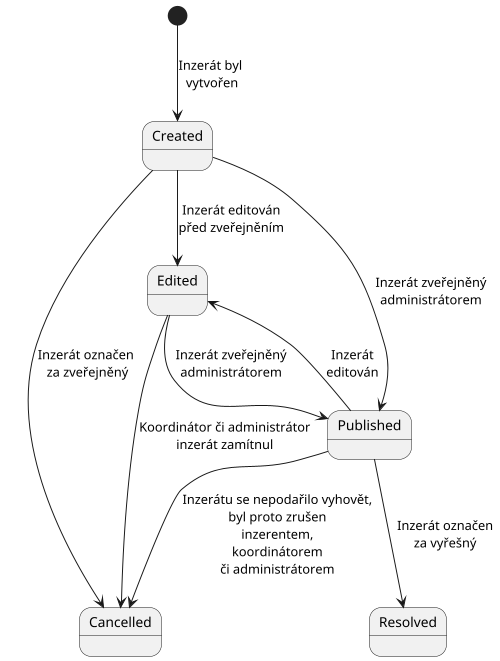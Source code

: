 @startuml
'https://plantuml.com/state-diagram

scale 500 width
[*] --> Created : Inzerát byl \nvytvořen
Created --> Edited : Inzerát editován\npřed zveřejněním
Created --> Published : Inzerát zveřejněný\nadministrátorem
Edited --> Published : Inzerát zveřejněný\nadministrátorem
Created -> Cancelled : Inzerát označen \nza zveřejněný
Edited --> Cancelled : Koordinátor či administrátor\ninzerát zamítnul
Published --> Resolved : Inzerát označen\nza vyřešný
Published --> Cancelled : Inzerátu se nepodařilo vyhovět,\nbyl proto zrušen\ninzerentem,\nkoordinátorem\nči administrátorem
Published --> Edited : Inzerát\neditován


@enduml